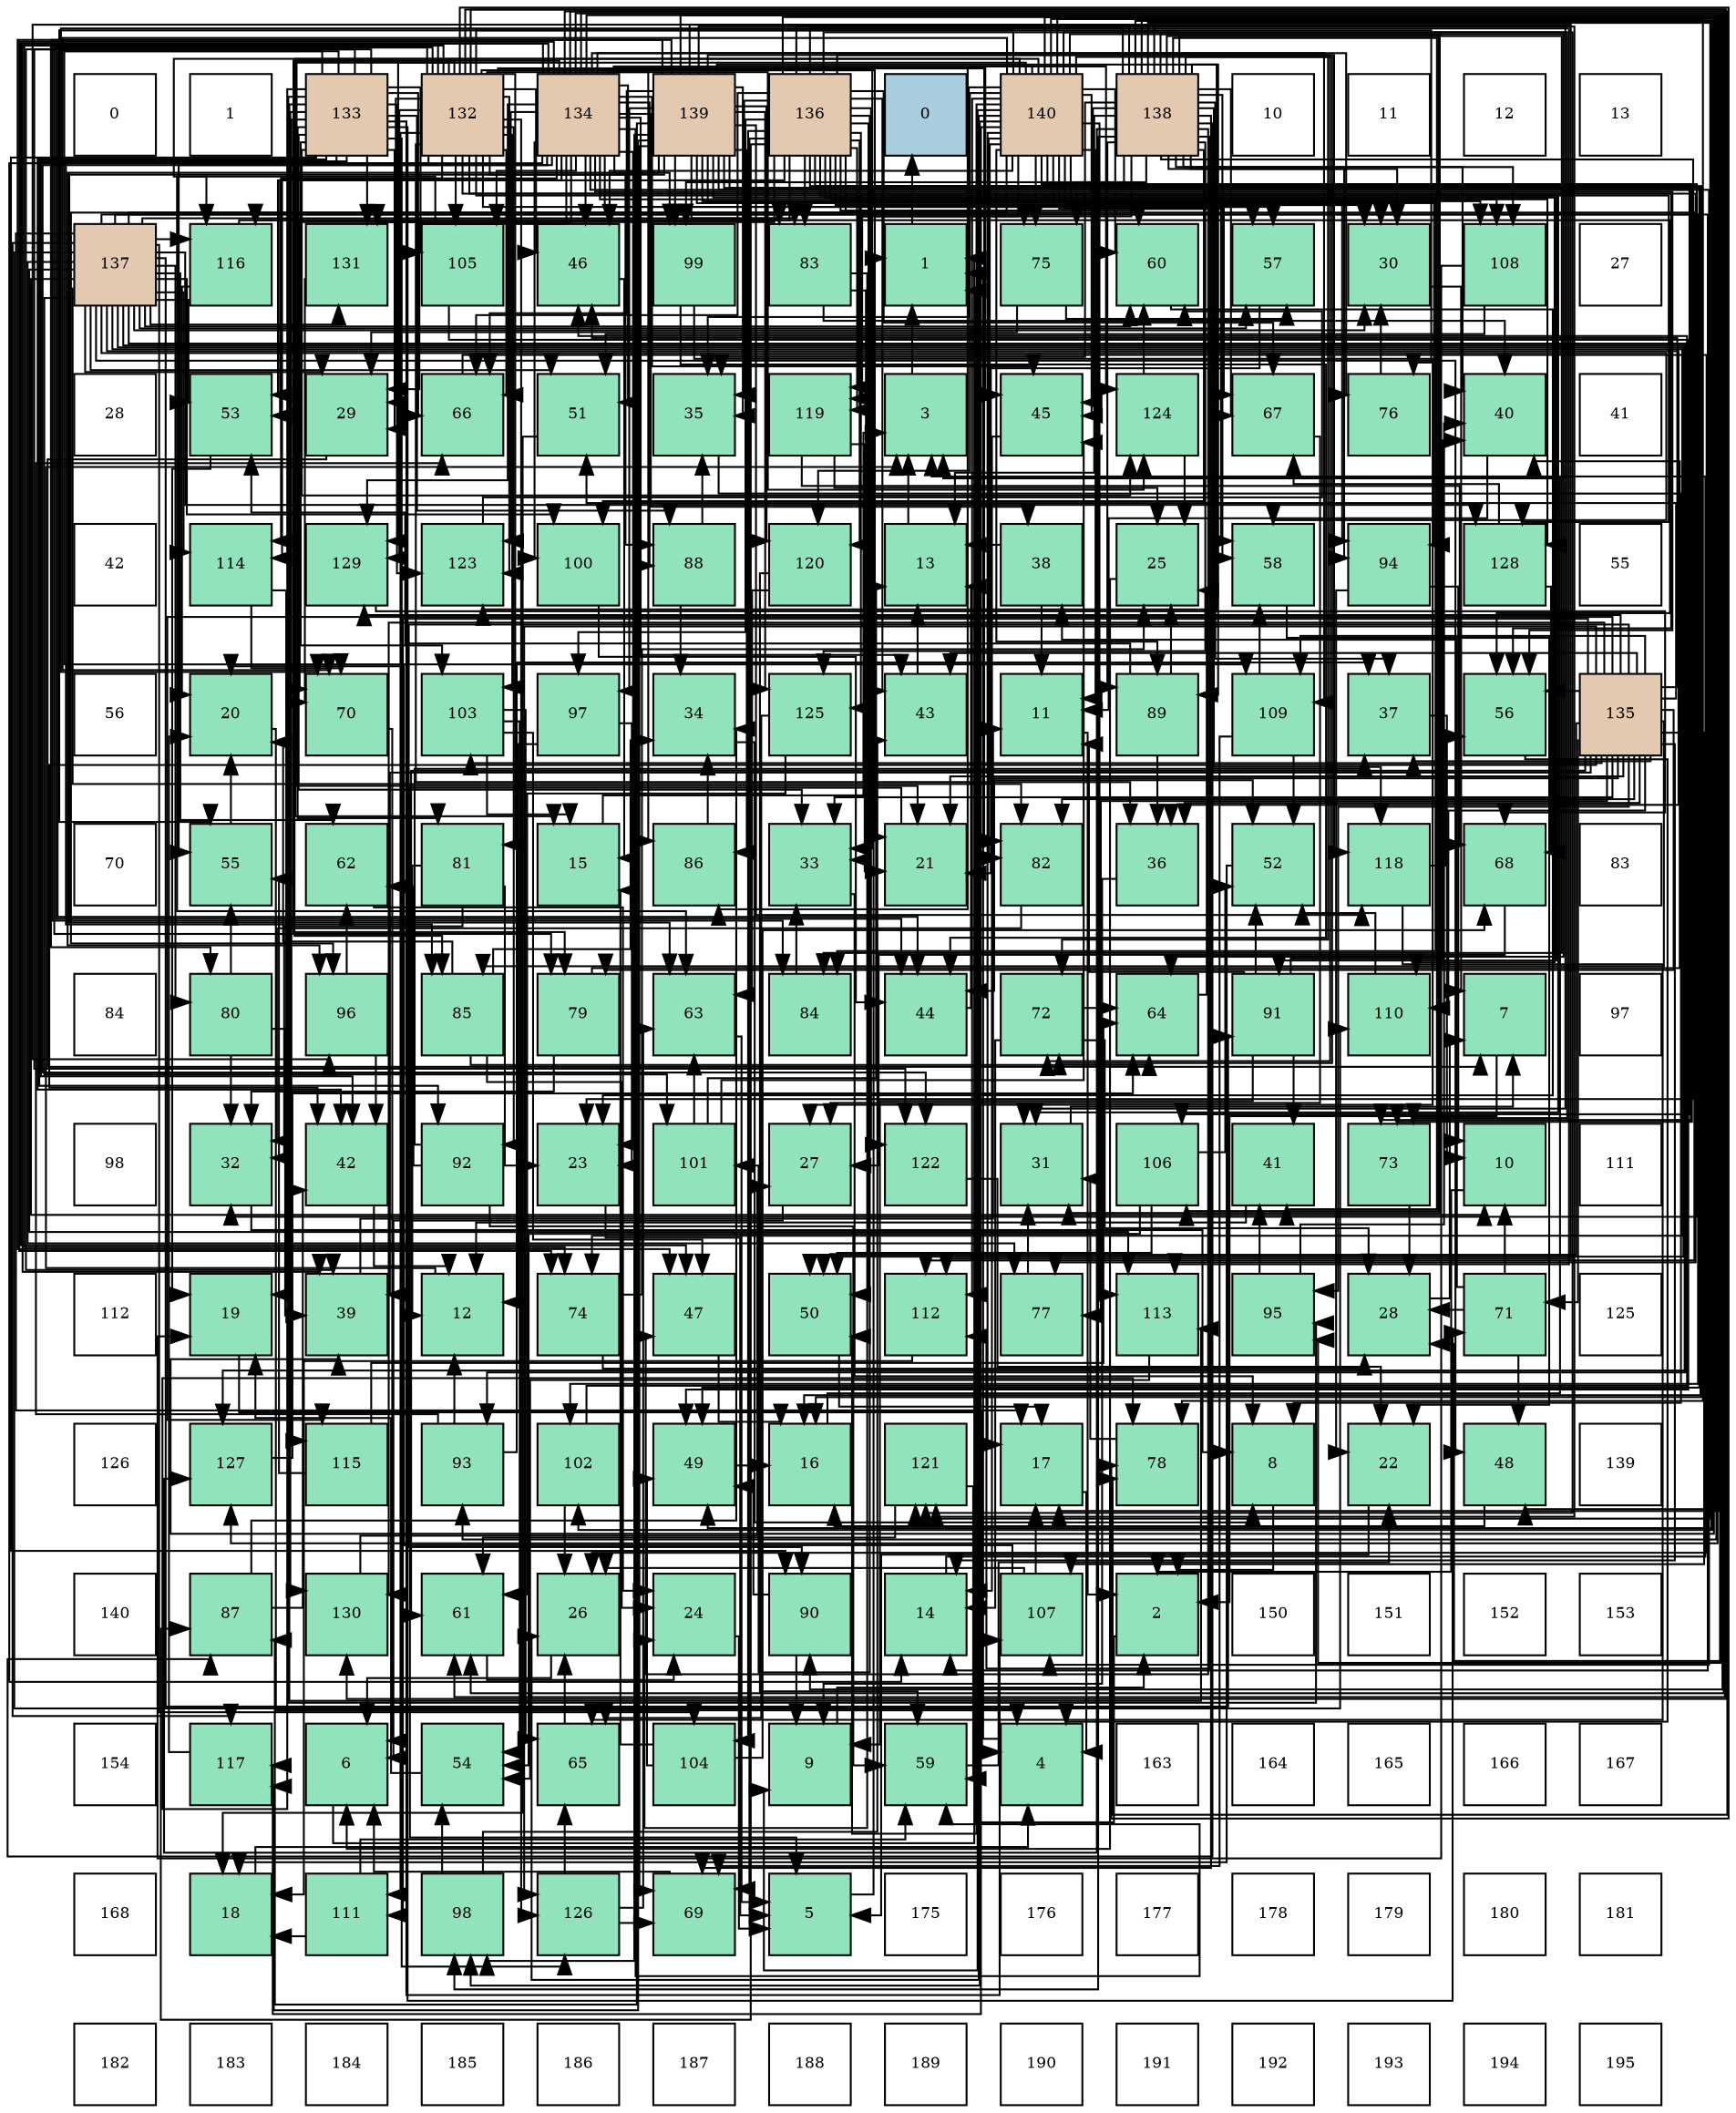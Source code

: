 digraph layout{
 rankdir=TB;
 splines=ortho;
 node [style=filled shape=square fixedsize=true width=0.6];
0[label="0", fontsize=8, fillcolor="#ffffff"];
1[label="1", fontsize=8, fillcolor="#ffffff"];
2[label="133", fontsize=8, fillcolor="#e3c9af"];
3[label="132", fontsize=8, fillcolor="#e3c9af"];
4[label="134", fontsize=8, fillcolor="#e3c9af"];
5[label="139", fontsize=8, fillcolor="#e3c9af"];
6[label="136", fontsize=8, fillcolor="#e3c9af"];
7[label="0", fontsize=8, fillcolor="#a9ccde"];
8[label="140", fontsize=8, fillcolor="#e3c9af"];
9[label="138", fontsize=8, fillcolor="#e3c9af"];
10[label="10", fontsize=8, fillcolor="#ffffff"];
11[label="11", fontsize=8, fillcolor="#ffffff"];
12[label="12", fontsize=8, fillcolor="#ffffff"];
13[label="13", fontsize=8, fillcolor="#ffffff"];
14[label="137", fontsize=8, fillcolor="#e3c9af"];
15[label="116", fontsize=8, fillcolor="#91e3bb"];
16[label="131", fontsize=8, fillcolor="#91e3bb"];
17[label="105", fontsize=8, fillcolor="#91e3bb"];
18[label="46", fontsize=8, fillcolor="#91e3bb"];
19[label="99", fontsize=8, fillcolor="#91e3bb"];
20[label="83", fontsize=8, fillcolor="#91e3bb"];
21[label="1", fontsize=8, fillcolor="#91e3bb"];
22[label="75", fontsize=8, fillcolor="#91e3bb"];
23[label="60", fontsize=8, fillcolor="#91e3bb"];
24[label="57", fontsize=8, fillcolor="#91e3bb"];
25[label="30", fontsize=8, fillcolor="#91e3bb"];
26[label="108", fontsize=8, fillcolor="#91e3bb"];
27[label="27", fontsize=8, fillcolor="#ffffff"];
28[label="28", fontsize=8, fillcolor="#ffffff"];
29[label="53", fontsize=8, fillcolor="#91e3bb"];
30[label="29", fontsize=8, fillcolor="#91e3bb"];
31[label="66", fontsize=8, fillcolor="#91e3bb"];
32[label="51", fontsize=8, fillcolor="#91e3bb"];
33[label="35", fontsize=8, fillcolor="#91e3bb"];
34[label="119", fontsize=8, fillcolor="#91e3bb"];
35[label="3", fontsize=8, fillcolor="#91e3bb"];
36[label="45", fontsize=8, fillcolor="#91e3bb"];
37[label="124", fontsize=8, fillcolor="#91e3bb"];
38[label="67", fontsize=8, fillcolor="#91e3bb"];
39[label="76", fontsize=8, fillcolor="#91e3bb"];
40[label="40", fontsize=8, fillcolor="#91e3bb"];
41[label="41", fontsize=8, fillcolor="#ffffff"];
42[label="42", fontsize=8, fillcolor="#ffffff"];
43[label="114", fontsize=8, fillcolor="#91e3bb"];
44[label="129", fontsize=8, fillcolor="#91e3bb"];
45[label="123", fontsize=8, fillcolor="#91e3bb"];
46[label="100", fontsize=8, fillcolor="#91e3bb"];
47[label="88", fontsize=8, fillcolor="#91e3bb"];
48[label="120", fontsize=8, fillcolor="#91e3bb"];
49[label="13", fontsize=8, fillcolor="#91e3bb"];
50[label="38", fontsize=8, fillcolor="#91e3bb"];
51[label="25", fontsize=8, fillcolor="#91e3bb"];
52[label="58", fontsize=8, fillcolor="#91e3bb"];
53[label="94", fontsize=8, fillcolor="#91e3bb"];
54[label="128", fontsize=8, fillcolor="#91e3bb"];
55[label="55", fontsize=8, fillcolor="#ffffff"];
56[label="56", fontsize=8, fillcolor="#ffffff"];
57[label="20", fontsize=8, fillcolor="#91e3bb"];
58[label="70", fontsize=8, fillcolor="#91e3bb"];
59[label="103", fontsize=8, fillcolor="#91e3bb"];
60[label="97", fontsize=8, fillcolor="#91e3bb"];
61[label="34", fontsize=8, fillcolor="#91e3bb"];
62[label="125", fontsize=8, fillcolor="#91e3bb"];
63[label="43", fontsize=8, fillcolor="#91e3bb"];
64[label="11", fontsize=8, fillcolor="#91e3bb"];
65[label="89", fontsize=8, fillcolor="#91e3bb"];
66[label="109", fontsize=8, fillcolor="#91e3bb"];
67[label="37", fontsize=8, fillcolor="#91e3bb"];
68[label="56", fontsize=8, fillcolor="#91e3bb"];
69[label="135", fontsize=8, fillcolor="#e3c9af"];
70[label="70", fontsize=8, fillcolor="#ffffff"];
71[label="55", fontsize=8, fillcolor="#91e3bb"];
72[label="62", fontsize=8, fillcolor="#91e3bb"];
73[label="81", fontsize=8, fillcolor="#91e3bb"];
74[label="15", fontsize=8, fillcolor="#91e3bb"];
75[label="86", fontsize=8, fillcolor="#91e3bb"];
76[label="33", fontsize=8, fillcolor="#91e3bb"];
77[label="21", fontsize=8, fillcolor="#91e3bb"];
78[label="82", fontsize=8, fillcolor="#91e3bb"];
79[label="36", fontsize=8, fillcolor="#91e3bb"];
80[label="52", fontsize=8, fillcolor="#91e3bb"];
81[label="118", fontsize=8, fillcolor="#91e3bb"];
82[label="68", fontsize=8, fillcolor="#91e3bb"];
83[label="83", fontsize=8, fillcolor="#ffffff"];
84[label="84", fontsize=8, fillcolor="#ffffff"];
85[label="80", fontsize=8, fillcolor="#91e3bb"];
86[label="96", fontsize=8, fillcolor="#91e3bb"];
87[label="85", fontsize=8, fillcolor="#91e3bb"];
88[label="79", fontsize=8, fillcolor="#91e3bb"];
89[label="63", fontsize=8, fillcolor="#91e3bb"];
90[label="84", fontsize=8, fillcolor="#91e3bb"];
91[label="44", fontsize=8, fillcolor="#91e3bb"];
92[label="72", fontsize=8, fillcolor="#91e3bb"];
93[label="64", fontsize=8, fillcolor="#91e3bb"];
94[label="91", fontsize=8, fillcolor="#91e3bb"];
95[label="110", fontsize=8, fillcolor="#91e3bb"];
96[label="7", fontsize=8, fillcolor="#91e3bb"];
97[label="97", fontsize=8, fillcolor="#ffffff"];
98[label="98", fontsize=8, fillcolor="#ffffff"];
99[label="32", fontsize=8, fillcolor="#91e3bb"];
100[label="42", fontsize=8, fillcolor="#91e3bb"];
101[label="92", fontsize=8, fillcolor="#91e3bb"];
102[label="23", fontsize=8, fillcolor="#91e3bb"];
103[label="101", fontsize=8, fillcolor="#91e3bb"];
104[label="27", fontsize=8, fillcolor="#91e3bb"];
105[label="122", fontsize=8, fillcolor="#91e3bb"];
106[label="31", fontsize=8, fillcolor="#91e3bb"];
107[label="106", fontsize=8, fillcolor="#91e3bb"];
108[label="41", fontsize=8, fillcolor="#91e3bb"];
109[label="73", fontsize=8, fillcolor="#91e3bb"];
110[label="10", fontsize=8, fillcolor="#91e3bb"];
111[label="111", fontsize=8, fillcolor="#ffffff"];
112[label="112", fontsize=8, fillcolor="#ffffff"];
113[label="19", fontsize=8, fillcolor="#91e3bb"];
114[label="39", fontsize=8, fillcolor="#91e3bb"];
115[label="12", fontsize=8, fillcolor="#91e3bb"];
116[label="74", fontsize=8, fillcolor="#91e3bb"];
117[label="47", fontsize=8, fillcolor="#91e3bb"];
118[label="50", fontsize=8, fillcolor="#91e3bb"];
119[label="112", fontsize=8, fillcolor="#91e3bb"];
120[label="77", fontsize=8, fillcolor="#91e3bb"];
121[label="113", fontsize=8, fillcolor="#91e3bb"];
122[label="95", fontsize=8, fillcolor="#91e3bb"];
123[label="28", fontsize=8, fillcolor="#91e3bb"];
124[label="71", fontsize=8, fillcolor="#91e3bb"];
125[label="125", fontsize=8, fillcolor="#ffffff"];
126[label="126", fontsize=8, fillcolor="#ffffff"];
127[label="127", fontsize=8, fillcolor="#91e3bb"];
128[label="115", fontsize=8, fillcolor="#91e3bb"];
129[label="93", fontsize=8, fillcolor="#91e3bb"];
130[label="102", fontsize=8, fillcolor="#91e3bb"];
131[label="49", fontsize=8, fillcolor="#91e3bb"];
132[label="16", fontsize=8, fillcolor="#91e3bb"];
133[label="121", fontsize=8, fillcolor="#91e3bb"];
134[label="17", fontsize=8, fillcolor="#91e3bb"];
135[label="78", fontsize=8, fillcolor="#91e3bb"];
136[label="8", fontsize=8, fillcolor="#91e3bb"];
137[label="22", fontsize=8, fillcolor="#91e3bb"];
138[label="48", fontsize=8, fillcolor="#91e3bb"];
139[label="139", fontsize=8, fillcolor="#ffffff"];
140[label="140", fontsize=8, fillcolor="#ffffff"];
141[label="87", fontsize=8, fillcolor="#91e3bb"];
142[label="130", fontsize=8, fillcolor="#91e3bb"];
143[label="61", fontsize=8, fillcolor="#91e3bb"];
144[label="26", fontsize=8, fillcolor="#91e3bb"];
145[label="24", fontsize=8, fillcolor="#91e3bb"];
146[label="90", fontsize=8, fillcolor="#91e3bb"];
147[label="14", fontsize=8, fillcolor="#91e3bb"];
148[label="107", fontsize=8, fillcolor="#91e3bb"];
149[label="2", fontsize=8, fillcolor="#91e3bb"];
150[label="150", fontsize=8, fillcolor="#ffffff"];
151[label="151", fontsize=8, fillcolor="#ffffff"];
152[label="152", fontsize=8, fillcolor="#ffffff"];
153[label="153", fontsize=8, fillcolor="#ffffff"];
154[label="154", fontsize=8, fillcolor="#ffffff"];
155[label="117", fontsize=8, fillcolor="#91e3bb"];
156[label="6", fontsize=8, fillcolor="#91e3bb"];
157[label="54", fontsize=8, fillcolor="#91e3bb"];
158[label="65", fontsize=8, fillcolor="#91e3bb"];
159[label="104", fontsize=8, fillcolor="#91e3bb"];
160[label="9", fontsize=8, fillcolor="#91e3bb"];
161[label="59", fontsize=8, fillcolor="#91e3bb"];
162[label="4", fontsize=8, fillcolor="#91e3bb"];
163[label="163", fontsize=8, fillcolor="#ffffff"];
164[label="164", fontsize=8, fillcolor="#ffffff"];
165[label="165", fontsize=8, fillcolor="#ffffff"];
166[label="166", fontsize=8, fillcolor="#ffffff"];
167[label="167", fontsize=8, fillcolor="#ffffff"];
168[label="168", fontsize=8, fillcolor="#ffffff"];
169[label="18", fontsize=8, fillcolor="#91e3bb"];
170[label="111", fontsize=8, fillcolor="#91e3bb"];
171[label="98", fontsize=8, fillcolor="#91e3bb"];
172[label="126", fontsize=8, fillcolor="#91e3bb"];
173[label="69", fontsize=8, fillcolor="#91e3bb"];
174[label="5", fontsize=8, fillcolor="#91e3bb"];
175[label="175", fontsize=8, fillcolor="#ffffff"];
176[label="176", fontsize=8, fillcolor="#ffffff"];
177[label="177", fontsize=8, fillcolor="#ffffff"];
178[label="178", fontsize=8, fillcolor="#ffffff"];
179[label="179", fontsize=8, fillcolor="#ffffff"];
180[label="180", fontsize=8, fillcolor="#ffffff"];
181[label="181", fontsize=8, fillcolor="#ffffff"];
182[label="182", fontsize=8, fillcolor="#ffffff"];
183[label="183", fontsize=8, fillcolor="#ffffff"];
184[label="184", fontsize=8, fillcolor="#ffffff"];
185[label="185", fontsize=8, fillcolor="#ffffff"];
186[label="186", fontsize=8, fillcolor="#ffffff"];
187[label="187", fontsize=8, fillcolor="#ffffff"];
188[label="188", fontsize=8, fillcolor="#ffffff"];
189[label="189", fontsize=8, fillcolor="#ffffff"];
190[label="190", fontsize=8, fillcolor="#ffffff"];
191[label="191", fontsize=8, fillcolor="#ffffff"];
192[label="192", fontsize=8, fillcolor="#ffffff"];
193[label="193", fontsize=8, fillcolor="#ffffff"];
194[label="194", fontsize=8, fillcolor="#ffffff"];
195[label="195", fontsize=8, fillcolor="#ffffff"];
edge [constraint=false, style=vis];21 -> 7;
149 -> 21;
35 -> 21;
162 -> 21;
174 -> 21;
156 -> 21;
96 -> 149;
136 -> 149;
160 -> 149;
110 -> 149;
64 -> 149;
115 -> 35;
49 -> 35;
147 -> 35;
74 -> 35;
132 -> 35;
134 -> 162;
169 -> 162;
113 -> 162;
57 -> 162;
77 -> 174;
137 -> 174;
102 -> 174;
145 -> 174;
51 -> 156;
144 -> 156;
104 -> 156;
123 -> 96;
30 -> 96;
25 -> 96;
106 -> 96;
99 -> 136;
76 -> 136;
61 -> 136;
33 -> 136;
79 -> 160;
67 -> 110;
50 -> 64;
50 -> 49;
114 -> 64;
40 -> 64;
108 -> 115;
100 -> 115;
63 -> 49;
91 -> 49;
36 -> 147;
18 -> 74;
117 -> 132;
138 -> 132;
131 -> 132;
118 -> 134;
32 -> 169;
80 -> 169;
29 -> 113;
157 -> 113;
71 -> 57;
68 -> 162;
24 -> 77;
52 -> 137;
161 -> 137;
23 -> 102;
143 -> 145;
72 -> 145;
89 -> 174;
93 -> 51;
158 -> 144;
31 -> 144;
38 -> 104;
82 -> 104;
173 -> 156;
58 -> 156;
124 -> 110;
124 -> 123;
124 -> 50;
124 -> 138;
92 -> 147;
92 -> 123;
92 -> 93;
109 -> 123;
116 -> 51;
116 -> 123;
22 -> 30;
22 -> 24;
39 -> 25;
120 -> 106;
135 -> 106;
88 -> 99;
88 -> 40;
85 -> 99;
85 -> 114;
85 -> 71;
73 -> 115;
73 -> 102;
73 -> 99;
78 -> 99;
20 -> 145;
20 -> 76;
20 -> 40;
90 -> 76;
87 -> 57;
87 -> 145;
87 -> 61;
87 -> 93;
75 -> 61;
141 -> 61;
141 -> 100;
47 -> 61;
47 -> 33;
65 -> 51;
65 -> 79;
65 -> 29;
146 -> 160;
146 -> 131;
94 -> 160;
94 -> 64;
94 -> 40;
94 -> 108;
94 -> 80;
101 -> 67;
101 -> 161;
101 -> 72;
129 -> 115;
129 -> 67;
129 -> 31;
53 -> 110;
53 -> 137;
122 -> 40;
122 -> 108;
86 -> 100;
86 -> 72;
60 -> 115;
60 -> 102;
171 -> 63;
171 -> 157;
19 -> 104;
19 -> 91;
46 -> 91;
103 -> 49;
103 -> 36;
103 -> 89;
130 -> 144;
130 -> 18;
59 -> 74;
59 -> 117;
59 -> 157;
59 -> 158;
159 -> 74;
159 -> 131;
159 -> 82;
17 -> 131;
17 -> 89;
107 -> 118;
107 -> 80;
107 -> 157;
148 -> 134;
148 -> 57;
148 -> 144;
26 -> 113;
26 -> 32;
66 -> 80;
66 -> 52;
66 -> 173;
95 -> 80;
170 -> 169;
170 -> 161;
119 -> 169;
121 -> 157;
43 -> 113;
43 -> 58;
128 -> 71;
128 -> 93;
15 -> 57;
15 -> 68;
155 -> 57;
81 -> 68;
81 -> 158;
34 -> 77;
34 -> 51;
34 -> 82;
48 -> 161;
48 -> 89;
133 -> 161;
133 -> 143;
105 -> 137;
45 -> 23;
37 -> 51;
37 -> 23;
62 -> 143;
62 -> 158;
172 -> 89;
172 -> 158;
172 -> 173;
127 -> 93;
54 -> 38;
54 -> 82;
44 -> 82;
142 -> 104;
16 -> 58;
3 -> 77;
3 -> 30;
3 -> 76;
3 -> 79;
3 -> 114;
3 -> 100;
3 -> 91;
3 -> 36;
3 -> 18;
3 -> 68;
3 -> 24;
3 -> 143;
3 -> 31;
3 -> 116;
3 -> 39;
3 -> 120;
3 -> 135;
3 -> 88;
3 -> 73;
3 -> 87;
3 -> 47;
3 -> 101;
3 -> 59;
3 -> 17;
3 -> 170;
3 -> 43;
3 -> 45;
3 -> 37;
3 -> 172;
3 -> 54;
3 -> 44;
3 -> 142;
2 -> 30;
2 -> 76;
2 -> 114;
2 -> 100;
2 -> 91;
2 -> 31;
2 -> 124;
2 -> 135;
2 -> 73;
2 -> 87;
2 -> 47;
2 -> 146;
2 -> 101;
2 -> 122;
2 -> 59;
2 -> 17;
2 -> 148;
2 -> 66;
2 -> 121;
2 -> 128;
2 -> 105;
2 -> 45;
2 -> 37;
2 -> 172;
2 -> 142;
2 -> 16;
4 -> 147;
4 -> 77;
4 -> 102;
4 -> 123;
4 -> 30;
4 -> 50;
4 -> 63;
4 -> 36;
4 -> 18;
4 -> 117;
4 -> 32;
4 -> 29;
4 -> 71;
4 -> 68;
4 -> 24;
4 -> 161;
4 -> 143;
4 -> 116;
4 -> 39;
4 -> 135;
4 -> 88;
4 -> 90;
4 -> 75;
4 -> 47;
4 -> 146;
4 -> 122;
4 -> 19;
4 -> 46;
4 -> 17;
4 -> 148;
4 -> 66;
4 -> 43;
4 -> 105;
4 -> 45;
4 -> 37;
4 -> 54;
4 -> 44;
4 -> 16;
69 -> 147;
69 -> 77;
69 -> 76;
69 -> 79;
69 -> 67;
69 -> 114;
69 -> 100;
69 -> 63;
69 -> 91;
69 -> 18;
69 -> 118;
69 -> 32;
69 -> 68;
69 -> 143;
69 -> 124;
69 -> 120;
69 -> 88;
69 -> 78;
69 -> 87;
69 -> 146;
69 -> 122;
69 -> 59;
69 -> 148;
69 -> 66;
69 -> 95;
69 -> 170;
69 -> 128;
69 -> 172;
69 -> 44;
69 -> 142;
6 -> 132;
6 -> 25;
6 -> 106;
6 -> 33;
6 -> 63;
6 -> 118;
6 -> 29;
6 -> 23;
6 -> 93;
6 -> 31;
6 -> 38;
6 -> 173;
6 -> 58;
6 -> 109;
6 -> 22;
6 -> 20;
6 -> 141;
6 -> 60;
6 -> 103;
6 -> 159;
6 -> 26;
6 -> 95;
6 -> 121;
6 -> 15;
6 -> 81;
6 -> 34;
6 -> 48;
6 -> 133;
6 -> 105;
6 -> 62;
6 -> 127;
14 -> 110;
14 -> 147;
14 -> 134;
14 -> 30;
14 -> 25;
14 -> 79;
14 -> 138;
14 -> 118;
14 -> 32;
14 -> 29;
14 -> 24;
14 -> 52;
14 -> 23;
14 -> 72;
14 -> 116;
14 -> 120;
14 -> 85;
14 -> 78;
14 -> 20;
14 -> 94;
14 -> 129;
14 -> 46;
14 -> 103;
14 -> 130;
14 -> 159;
14 -> 95;
14 -> 119;
14 -> 121;
14 -> 43;
14 -> 15;
14 -> 155;
14 -> 127;
14 -> 54;
14 -> 16;
9 -> 49;
9 -> 102;
9 -> 25;
9 -> 33;
9 -> 67;
9 -> 114;
9 -> 40;
9 -> 108;
9 -> 36;
9 -> 117;
9 -> 131;
9 -> 52;
9 -> 38;
9 -> 173;
9 -> 58;
9 -> 92;
9 -> 109;
9 -> 22;
9 -> 90;
9 -> 141;
9 -> 65;
9 -> 53;
9 -> 86;
9 -> 171;
9 -> 19;
9 -> 46;
9 -> 130;
9 -> 107;
9 -> 26;
9 -> 119;
9 -> 81;
9 -> 34;
9 -> 133;
9 -> 45;
9 -> 62;
9 -> 127;
5 -> 132;
5 -> 134;
5 -> 106;
5 -> 33;
5 -> 117;
5 -> 131;
5 -> 89;
5 -> 31;
5 -> 173;
5 -> 92;
5 -> 85;
5 -> 78;
5 -> 20;
5 -> 90;
5 -> 75;
5 -> 141;
5 -> 65;
5 -> 94;
5 -> 53;
5 -> 86;
5 -> 60;
5 -> 171;
5 -> 19;
5 -> 107;
5 -> 26;
5 -> 119;
5 -> 155;
5 -> 81;
5 -> 48;
5 -> 62;
8 -> 160;
8 -> 64;
8 -> 74;
8 -> 134;
8 -> 144;
8 -> 25;
8 -> 106;
8 -> 99;
8 -> 33;
8 -> 36;
8 -> 18;
8 -> 138;
8 -> 118;
8 -> 80;
8 -> 71;
8 -> 52;
8 -> 23;
8 -> 38;
8 -> 58;
8 -> 92;
8 -> 109;
8 -> 22;
8 -> 135;
8 -> 78;
8 -> 75;
8 -> 65;
8 -> 129;
8 -> 53;
8 -> 86;
8 -> 171;
8 -> 119;
8 -> 121;
8 -> 15;
8 -> 155;
8 -> 34;
8 -> 48;
8 -> 133;
8 -> 44;
edge [constraint=true, style=invis];
0 -> 14 -> 28 -> 42 -> 56 -> 70 -> 84 -> 98 -> 112 -> 126 -> 140 -> 154 -> 168 -> 182;
1 -> 15 -> 29 -> 43 -> 57 -> 71 -> 85 -> 99 -> 113 -> 127 -> 141 -> 155 -> 169 -> 183;
2 -> 16 -> 30 -> 44 -> 58 -> 72 -> 86 -> 100 -> 114 -> 128 -> 142 -> 156 -> 170 -> 184;
3 -> 17 -> 31 -> 45 -> 59 -> 73 -> 87 -> 101 -> 115 -> 129 -> 143 -> 157 -> 171 -> 185;
4 -> 18 -> 32 -> 46 -> 60 -> 74 -> 88 -> 102 -> 116 -> 130 -> 144 -> 158 -> 172 -> 186;
5 -> 19 -> 33 -> 47 -> 61 -> 75 -> 89 -> 103 -> 117 -> 131 -> 145 -> 159 -> 173 -> 187;
6 -> 20 -> 34 -> 48 -> 62 -> 76 -> 90 -> 104 -> 118 -> 132 -> 146 -> 160 -> 174 -> 188;
7 -> 21 -> 35 -> 49 -> 63 -> 77 -> 91 -> 105 -> 119 -> 133 -> 147 -> 161 -> 175 -> 189;
8 -> 22 -> 36 -> 50 -> 64 -> 78 -> 92 -> 106 -> 120 -> 134 -> 148 -> 162 -> 176 -> 190;
9 -> 23 -> 37 -> 51 -> 65 -> 79 -> 93 -> 107 -> 121 -> 135 -> 149 -> 163 -> 177 -> 191;
10 -> 24 -> 38 -> 52 -> 66 -> 80 -> 94 -> 108 -> 122 -> 136 -> 150 -> 164 -> 178 -> 192;
11 -> 25 -> 39 -> 53 -> 67 -> 81 -> 95 -> 109 -> 123 -> 137 -> 151 -> 165 -> 179 -> 193;
12 -> 26 -> 40 -> 54 -> 68 -> 82 -> 96 -> 110 -> 124 -> 138 -> 152 -> 166 -> 180 -> 194;
13 -> 27 -> 41 -> 55 -> 69 -> 83 -> 97 -> 111 -> 125 -> 139 -> 153 -> 167 -> 181 -> 195;
rank = same {0 -> 1 -> 2 -> 3 -> 4 -> 5 -> 6 -> 7 -> 8 -> 9 -> 10 -> 11 -> 12 -> 13};
rank = same {14 -> 15 -> 16 -> 17 -> 18 -> 19 -> 20 -> 21 -> 22 -> 23 -> 24 -> 25 -> 26 -> 27};
rank = same {28 -> 29 -> 30 -> 31 -> 32 -> 33 -> 34 -> 35 -> 36 -> 37 -> 38 -> 39 -> 40 -> 41};
rank = same {42 -> 43 -> 44 -> 45 -> 46 -> 47 -> 48 -> 49 -> 50 -> 51 -> 52 -> 53 -> 54 -> 55};
rank = same {56 -> 57 -> 58 -> 59 -> 60 -> 61 -> 62 -> 63 -> 64 -> 65 -> 66 -> 67 -> 68 -> 69};
rank = same {70 -> 71 -> 72 -> 73 -> 74 -> 75 -> 76 -> 77 -> 78 -> 79 -> 80 -> 81 -> 82 -> 83};
rank = same {84 -> 85 -> 86 -> 87 -> 88 -> 89 -> 90 -> 91 -> 92 -> 93 -> 94 -> 95 -> 96 -> 97};
rank = same {98 -> 99 -> 100 -> 101 -> 102 -> 103 -> 104 -> 105 -> 106 -> 107 -> 108 -> 109 -> 110 -> 111};
rank = same {112 -> 113 -> 114 -> 115 -> 116 -> 117 -> 118 -> 119 -> 120 -> 121 -> 122 -> 123 -> 124 -> 125};
rank = same {126 -> 127 -> 128 -> 129 -> 130 -> 131 -> 132 -> 133 -> 134 -> 135 -> 136 -> 137 -> 138 -> 139};
rank = same {140 -> 141 -> 142 -> 143 -> 144 -> 145 -> 146 -> 147 -> 148 -> 149 -> 150 -> 151 -> 152 -> 153};
rank = same {154 -> 155 -> 156 -> 157 -> 158 -> 159 -> 160 -> 161 -> 162 -> 163 -> 164 -> 165 -> 166 -> 167};
rank = same {168 -> 169 -> 170 -> 171 -> 172 -> 173 -> 174 -> 175 -> 176 -> 177 -> 178 -> 179 -> 180 -> 181};
rank = same {182 -> 183 -> 184 -> 185 -> 186 -> 187 -> 188 -> 189 -> 190 -> 191 -> 192 -> 193 -> 194 -> 195};
}